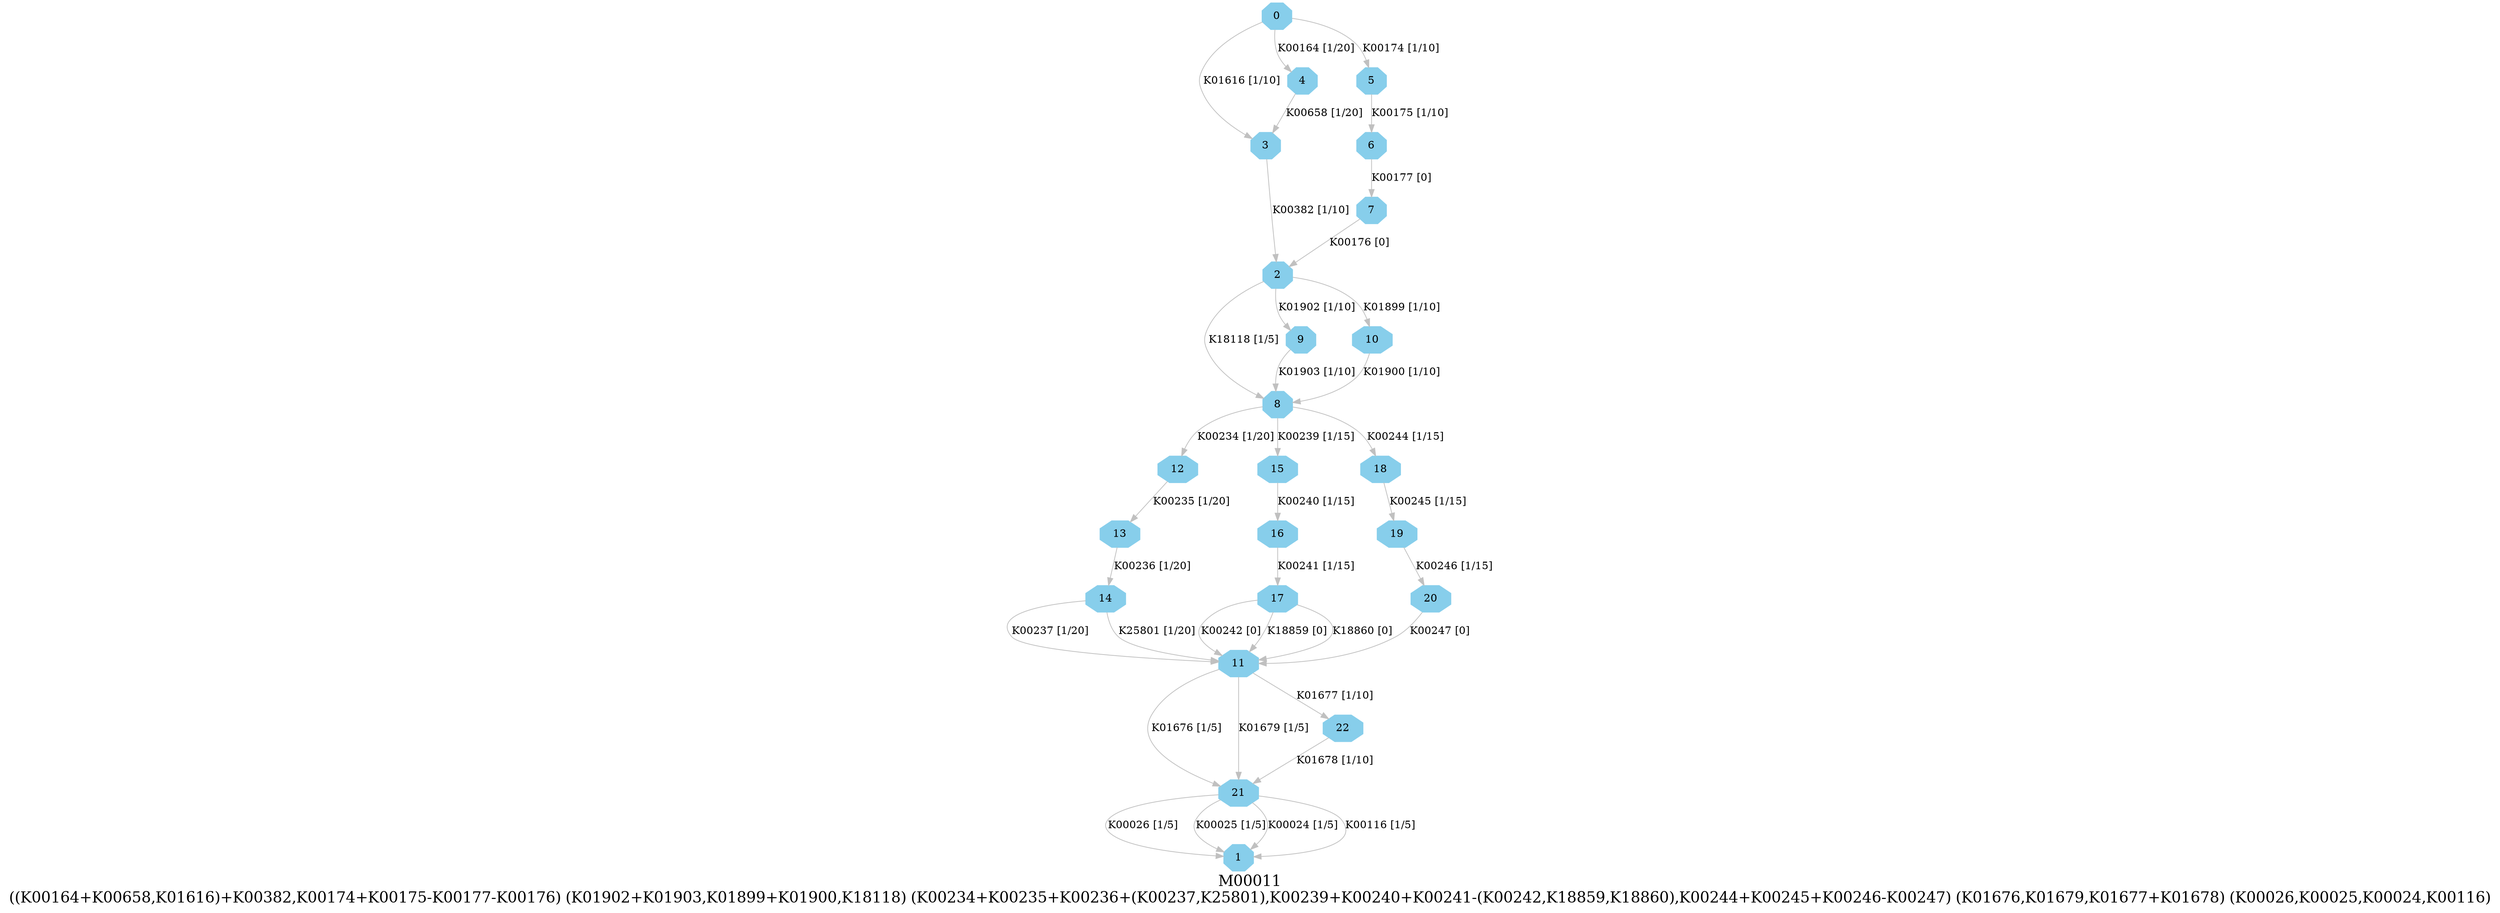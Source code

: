 digraph G {
graph [label="M00011
((K00164+K00658,K01616)+K00382,K00174+K00175-K00177-K00176) (K01902+K01903,K01899+K01900,K18118) (K00234+K00235+K00236+(K00237,K25801),K00239+K00240+K00241-(K00242,K18859,K18860),K00244+K00245+K00246-K00247) (K01676,K01679,K01677+K01678) (K00026,K00025,K00024,K00116)",fontsize=20];
node [shape=box,style=filled];
edge [len=3,color=grey];
{node [width=.3,height=.3,shape=octagon,style=filled,color=skyblue] 0 1 2 3 4 5 6 7 8 9 10 11 12 13 14 15 16 17 18 19 20 21 22 }
0 -> 4 [label="K00164 [1/20]"];
0 -> 3 [label="K01616 [1/10]"];
0 -> 5 [label="K00174 [1/10]"];
2 -> 9 [label="K01902 [1/10]"];
2 -> 10 [label="K01899 [1/10]"];
2 -> 8 [label="K18118 [1/5]"];
3 -> 2 [label="K00382 [1/10]"];
4 -> 3 [label="K00658 [1/20]"];
5 -> 6 [label="K00175 [1/10]"];
6 -> 7 [label="K00177 [0]"];
7 -> 2 [label="K00176 [0]"];
8 -> 12 [label="K00234 [1/20]"];
8 -> 15 [label="K00239 [1/15]"];
8 -> 18 [label="K00244 [1/15]"];
9 -> 8 [label="K01903 [1/10]"];
10 -> 8 [label="K01900 [1/10]"];
11 -> 21 [label="K01676 [1/5]"];
11 -> 21 [label="K01679 [1/5]"];
11 -> 22 [label="K01677 [1/10]"];
12 -> 13 [label="K00235 [1/20]"];
13 -> 14 [label="K00236 [1/20]"];
14 -> 11 [label="K00237 [1/20]"];
14 -> 11 [label="K25801 [1/20]"];
15 -> 16 [label="K00240 [1/15]"];
16 -> 17 [label="K00241 [1/15]"];
17 -> 11 [label="K00242 [0]"];
17 -> 11 [label="K18859 [0]"];
17 -> 11 [label="K18860 [0]"];
18 -> 19 [label="K00245 [1/15]"];
19 -> 20 [label="K00246 [1/15]"];
20 -> 11 [label="K00247 [0]"];
21 -> 1 [label="K00026 [1/5]"];
21 -> 1 [label="K00025 [1/5]"];
21 -> 1 [label="K00024 [1/5]"];
21 -> 1 [label="K00116 [1/5]"];
22 -> 21 [label="K01678 [1/10]"];
}
